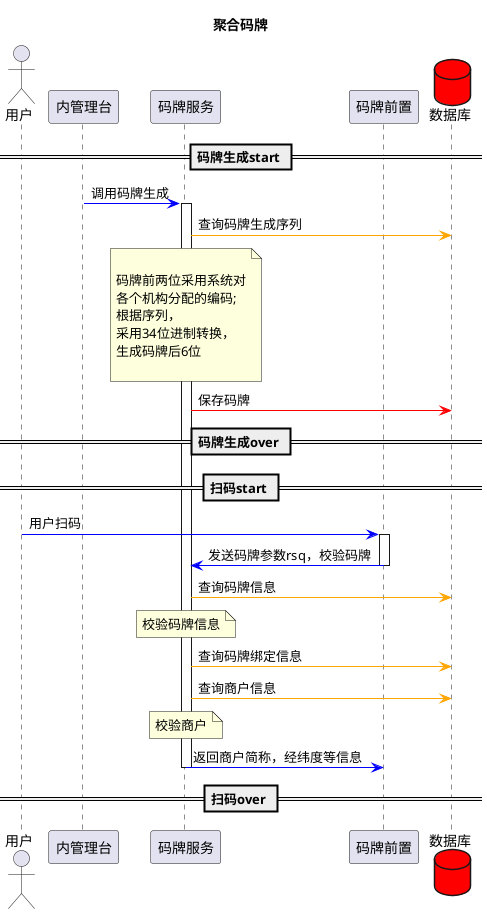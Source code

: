 @startuml

title 聚合码牌

actor 用户 as U

database 数据库 as D #red

== 码牌生成start ==

内管理台 -[#blue]> 码牌服务: 调用码牌生成

activate 码牌服务

码牌服务 -[#orange]> D: 查询码牌生成序列

note over 码牌服务

码牌前两位采用系统对
各个机构分配的编码;
根据序列，
采用34位进制转换，
生成码牌后6位

end note



码牌服务 -[#red]> D : 保存码牌

== 码牌生成over ==

== 扫码start ==

U -[#blue]> 码牌前置:用户扫码
activate 码牌前置
码牌前置 -[#blue]> 码牌服务:发送码牌参数rsq，校验码牌
deactivate 码牌前置

码牌服务 -[#orange]> D : 查询码牌信息

note over 码牌服务
校验码牌信息
end note

码牌服务 -[#orange]> D : 查询码牌绑定信息
码牌服务 -[#orange]> D : 查询商户信息
note over 码牌服务
校验商户
end note

码牌服务 -[#blue]> 码牌前置:返回商户简称，经纬度等信息
deactivate 码牌服务

== 扫码over ==



database 数据库 as D #red

@enduml